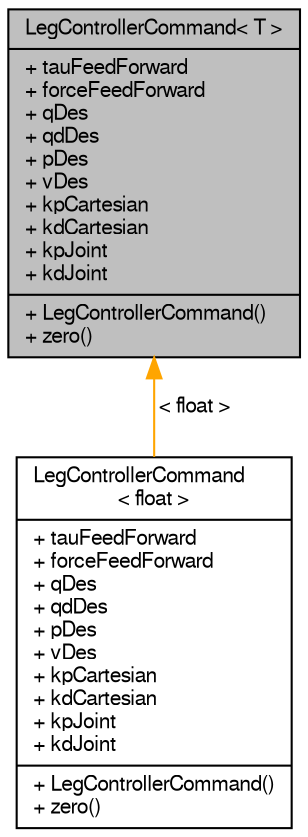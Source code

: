 digraph "LegControllerCommand&lt; T &gt;"
{
  edge [fontname="FreeSans",fontsize="10",labelfontname="FreeSans",labelfontsize="10"];
  node [fontname="FreeSans",fontsize="10",shape=record];
  Node1 [label="{LegControllerCommand\< T \>\n|+ tauFeedForward\l+ forceFeedForward\l+ qDes\l+ qdDes\l+ pDes\l+ vDes\l+ kpCartesian\l+ kdCartesian\l+ kpJoint\l+ kdJoint\l|+ LegControllerCommand()\l+ zero()\l}",height=0.2,width=0.4,color="black", fillcolor="grey75", style="filled", fontcolor="black"];
  Node1 -> Node2 [dir="back",color="orange",fontsize="10",style="solid",label=" \< float \>" ,fontname="FreeSans"];
  Node2 [label="{LegControllerCommand\l\< float \>\n|+ tauFeedForward\l+ forceFeedForward\l+ qDes\l+ qdDes\l+ pDes\l+ vDes\l+ kpCartesian\l+ kdCartesian\l+ kpJoint\l+ kdJoint\l|+ LegControllerCommand()\l+ zero()\l}",height=0.2,width=0.4,color="black", fillcolor="white", style="filled",URL="$d1/d6a/struct_leg_controller_command.html"];
}
